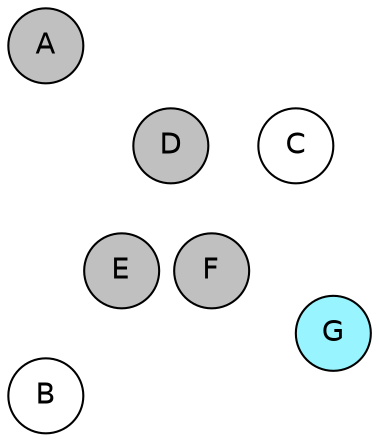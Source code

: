 
graph {

layout = circo;
mindist = .1

node [shape = circle, fontname = Helvetica, margin = 0, style = filled]
edge [style=invis]

subgraph 1 {
	E -- F -- F# -- G -- G# -- A -- A# -- B -- C -- C# -- D -- D# -- E
}

C [fillcolor = white];
C# [fillcolor = gray];
D [fillcolor = gray];
D# [fillcolor = white];
E [fillcolor = gray];
F [fillcolor = gray];
F# [fillcolor = gray];
G [fillcolor = cadetblue1];
G# [fillcolor = gray];
A [fillcolor = gray];
A# [fillcolor = white];
B [fillcolor = white];
}
